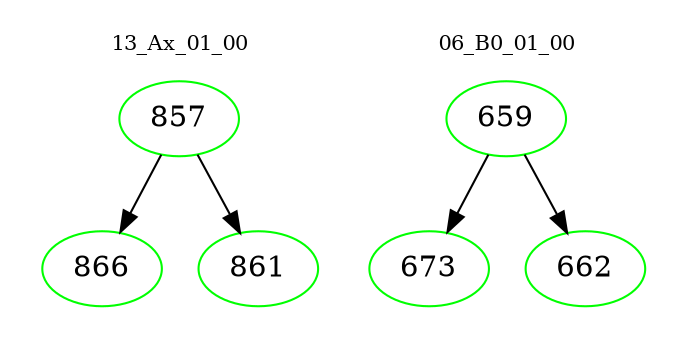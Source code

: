 digraph{
subgraph cluster_0 {
color = white
label = "13_Ax_01_00";
fontsize=10;
T0_857 [label="857", color="green"]
T0_857 -> T0_866 [color="black"]
T0_866 [label="866", color="green"]
T0_857 -> T0_861 [color="black"]
T0_861 [label="861", color="green"]
}
subgraph cluster_1 {
color = white
label = "06_B0_01_00";
fontsize=10;
T1_659 [label="659", color="green"]
T1_659 -> T1_673 [color="black"]
T1_673 [label="673", color="green"]
T1_659 -> T1_662 [color="black"]
T1_662 [label="662", color="green"]
}
}
